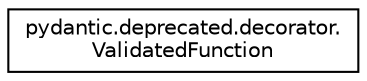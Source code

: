 digraph "Graphical Class Hierarchy"
{
 // LATEX_PDF_SIZE
  edge [fontname="Helvetica",fontsize="10",labelfontname="Helvetica",labelfontsize="10"];
  node [fontname="Helvetica",fontsize="10",shape=record];
  rankdir="LR";
  Node0 [label="pydantic.deprecated.decorator.\lValidatedFunction",height=0.2,width=0.4,color="black", fillcolor="white", style="filled",URL="$classpydantic_1_1deprecated_1_1decorator_1_1ValidatedFunction.html",tooltip=" "];
}
